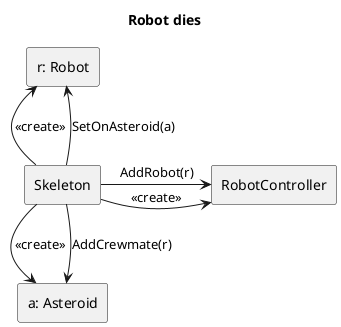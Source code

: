 @startuml

title "Robot dies"

rectangle "r: Robot" as robot
rectangle "RobotController" as contr
rectangle "a: Asteroid" as asteroid
rectangle "Skeleton" as skeleton 

skeleton -up-> robot : <<create>>
skeleton -up-> robot: SetOnAsteroid(a)
skeleton -> contr : <<create>>
skeleton -> contr : AddRobot(r)
skeleton -down-> asteroid: <<create>>
skeleton -down-> asteroid: AddCrewmate(r)

@enduml